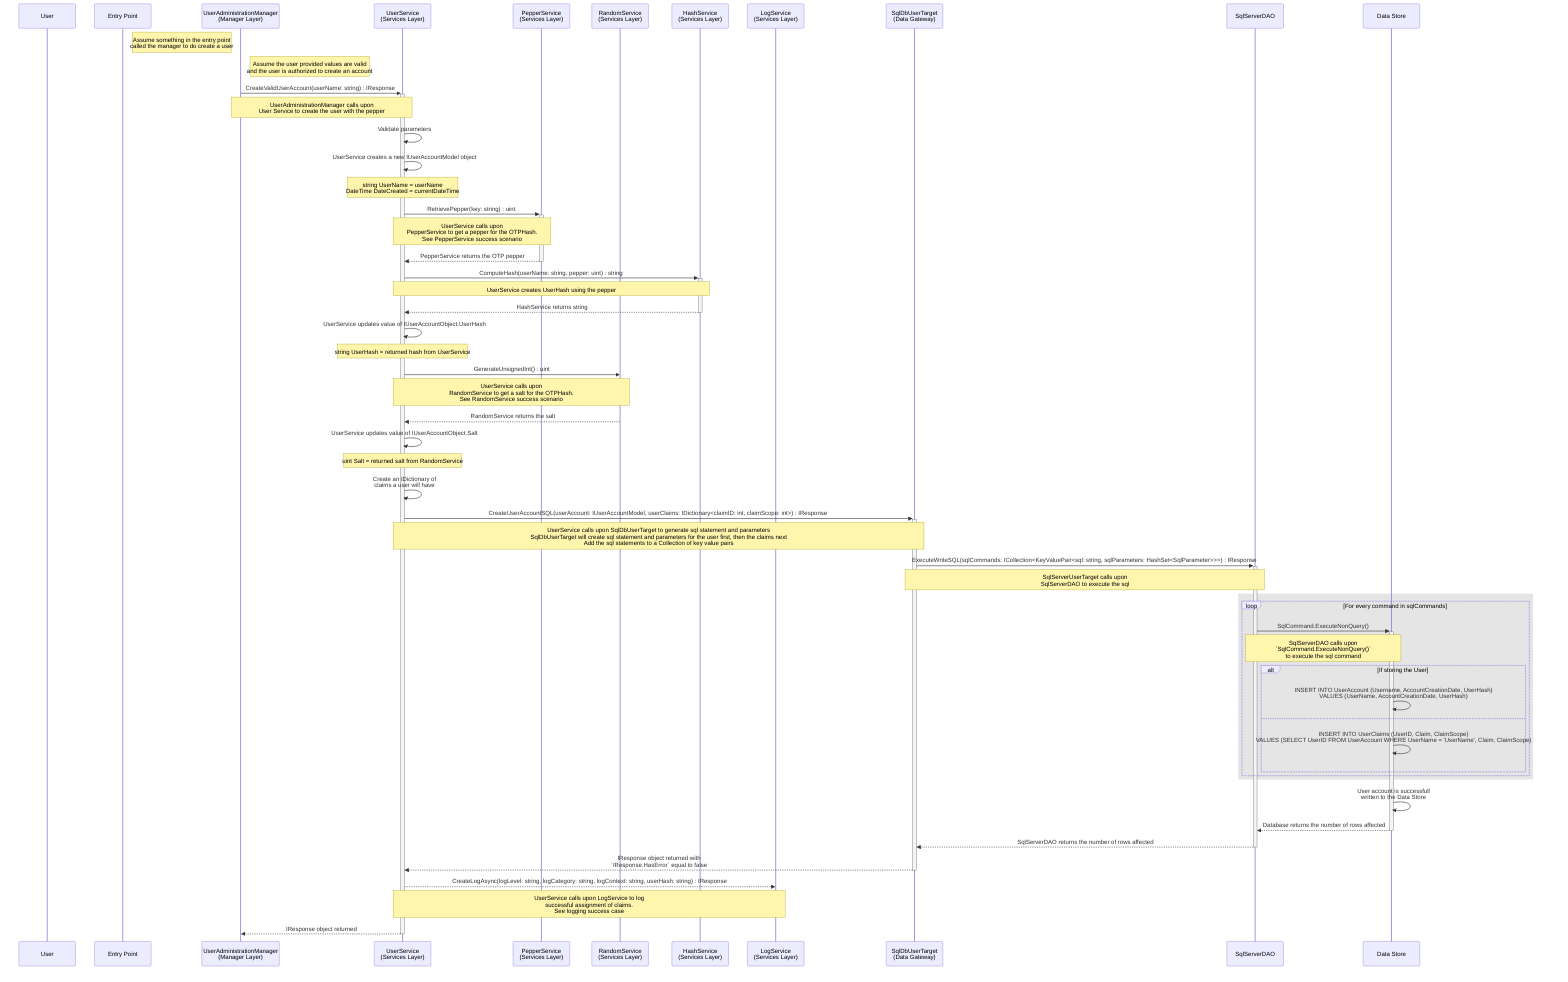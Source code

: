 sequenceDiagram
participant u as User
participant e as Entry Point
participant usm as UserAdministrationManager<br>(Manager Layer)
participant uc as UserService<br>(Services Layer)
participant ss as PepperService<br>(Services Layer)
participant rs as RandomService<br>(Services Layer)
participant hs as HashService<br>(Services Layer)
participant ll as LogService<br>(Services Layer)
participant dg as SqlDbUserTarget<br>(Data Gateway)
participant da as SqlServerDAO
participant ds as Data Store

# To note: Pepper, and Random Services don't seem to be needed on Account Creation
# Refer to BRD: User will be returned to home page view, presumely to login --> thus these aren't needed
# HashService will be needed for userHash --> Dont need to implement pepper just yey
# Use HashService -- Don't Use Pepper/Random Service

#

Note Right of e: Assume something in the entry point<br>called the manager to do create a user
Note Right of usm: Assume the user provided values are valid<br>and the user is authorized to create an account

usm->>+uc: CreateValidUserAccount(userName: string) : IResponse
    Note over usm,uc: UserAdministrationManager calls upon<br>User Service to create the user with the pepper

uc->>uc: Validate parameters

# New User Object
uc->>uc: UserService creates a new IUserAccountModel object
    Note over uc,uc: string UserName = userName<br>DateTime DateCreated = currentDateTime

# User Hash
uc->>+ss: RetrievePepper(key: string) : uint 
    Note over uc,ss: UserService calls upon<br>PepperService to get a pepper for the OTPHash.<br>See PepperService success scenario
ss-->>-uc: PepperService returns the OTP pepper

uc->>+hs: ComputeHash(userName: string, pepper: uint) : string
    Note over uc,hs: UserService creates UserHash using the pepper
hs-->>-uc: HashService returns string

uc->>uc: UserService updates value of IUserAccountObject.UserHash
    Note over uc,uc: string UserHash = returned hash from UserService

# User Salt
uc->>rs: GenerateUnsignedInt() : uint
    Note over uc,rs: UserService calls upon<br>RandomService to get a salt for the OTPHash.<br>See RandomService success scenario
rs-->>uc: RandomService returns the salt
    
uc->>uc: UserService updates value of IUserAccountObject.Salt
    Note over uc,uc: uint Salt = returned salt from RandomService

# User Claims
uc->>uc: Create an IDictionary of<br>claims a user will have

# to data gateway 
uc->>+dg: CreateUserAccountSQL(userAccount: IUserAccountModel, userClaims: IDictionary<claimID: int, claimScope: int>) : IResponse
    Note over uc,dg: UserService calls upon SqlDbUserTarget to generate sql statement and parameters<br>SqlDbUserTarget will create sql statement and parameters for the user first, then the claims next<br>Add the sql statements to a Collection of key value pairs

dg->>+da: ExecuteWriteSQL(sqlCommands: ICollection<KeyValuePair<sql: string, sqlParameters: HashSet<SqlParameter>>>) : IResponse
    Note over dg,da: SqlServerUserTarget calls upon<br>SqlServerDAO to execute the sql

rect rgba(127, 127, 127, 0.2)
loop For every command in sqlCommands

    da->>+ds: SqlCommand.ExecuteNonQuery()
        Note over da,ds: SqlServerDAO calls upon<br>`SqlCommand.ExecuteNonQuery()`<br>to execute the sql command
    alt If storing the User
        ds->>ds: INSERT INTO UserAccount (Username, AccountCreationDate, UserHash)<br> VALUES (UserName, AccountCreationDate, UserHash)
    else
        ds->>ds: INSERT INTO UserClaims (UserID, Claim, ClaimScope)<br> VALUES (SELECT UserID FROM UserAccount WHERE UserName = 'UserName', Claim, ClaimScope)
    end
end
end

ds->>ds: User account is successfull<br>written to the Data Store

ds-->>-da: Database returns the number of rows affected

da-->>-dg: SqlServerDAO returns the number of rows affected

dg-->>-uc: IResponse object returned with<br>`IResponse.HasError` equal to false

uc-->>ll: CreateLogAsync(logLevel: string, logCategory: string, logContext: string, userHash: string) : IResponse
    Note over uc,ll: UserService calls upon LogService to log<br>successful assignment of claims.<br>See logging success case

uc-->>-usm: IResponse object returned